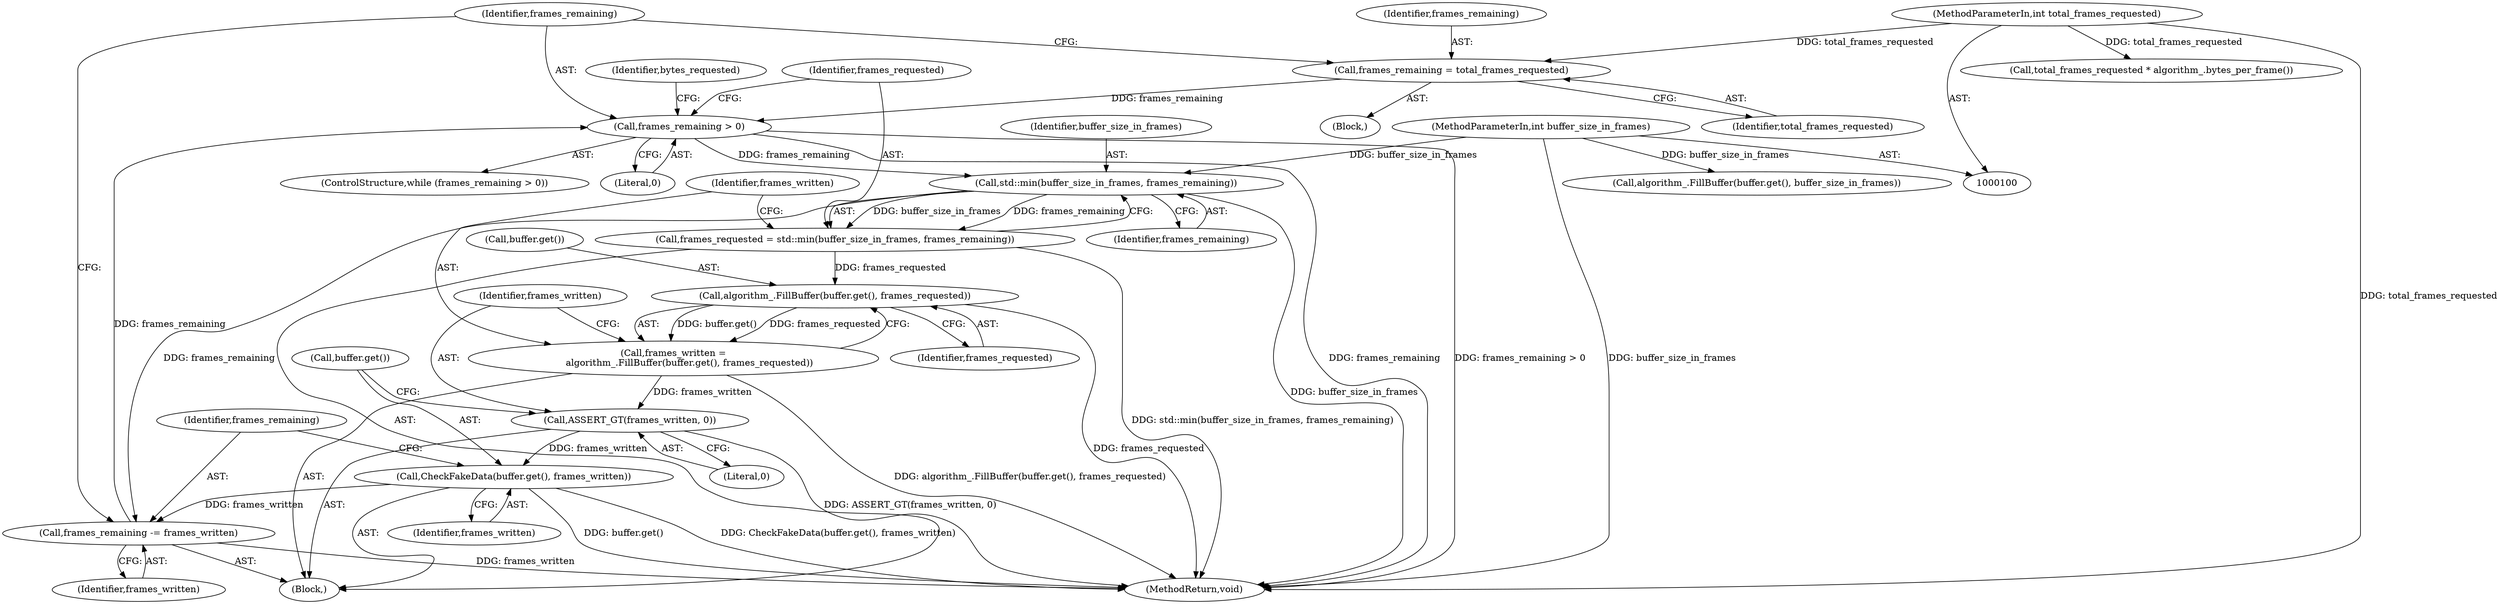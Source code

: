 digraph "0_Chrome_802ecdb9cee0d66fe546bdf24e98150f8f716ad8_8@API" {
"1000138" [label="(Call,frames_remaining > 0)"];
"1000134" [label="(Call,frames_remaining = total_frames_requested)"];
"1000103" [label="(MethodParameterIn,int total_frames_requested)"];
"1000160" [label="(Call,frames_remaining -= frames_written)"];
"1000157" [label="(Call,CheckFakeData(buffer.get(), frames_written))"];
"1000154" [label="(Call,ASSERT_GT(frames_written, 0))"];
"1000149" [label="(Call,frames_written =\n           algorithm_.FillBuffer(buffer.get(), frames_requested))"];
"1000151" [label="(Call,algorithm_.FillBuffer(buffer.get(), frames_requested))"];
"1000143" [label="(Call,frames_requested = std::min(buffer_size_in_frames, frames_remaining))"];
"1000145" [label="(Call,std::min(buffer_size_in_frames, frames_remaining))"];
"1000102" [label="(MethodParameterIn,int buffer_size_in_frames)"];
"1000138" [label="(Call,frames_remaining > 0)"];
"1000139" [label="(Identifier,frames_remaining)"];
"1000166" [label="(Call,total_frames_requested * algorithm_.bytes_per_frame())"];
"1000126" [label="(Call,algorithm_.FillBuffer(buffer.get(), buffer_size_in_frames))"];
"1000151" [label="(Call,algorithm_.FillBuffer(buffer.get(), frames_requested))"];
"1000137" [label="(ControlStructure,while (frames_remaining > 0))"];
"1000143" [label="(Call,frames_requested = std::min(buffer_size_in_frames, frames_remaining))"];
"1000157" [label="(Call,CheckFakeData(buffer.get(), frames_written))"];
"1000155" [label="(Identifier,frames_written)"];
"1000104" [label="(Block,)"];
"1000141" [label="(Block,)"];
"1000140" [label="(Literal,0)"];
"1000165" [label="(Identifier,bytes_requested)"];
"1000161" [label="(Identifier,frames_remaining)"];
"1000156" [label="(Literal,0)"];
"1000136" [label="(Identifier,total_frames_requested)"];
"1000138" [label="(Call,frames_remaining > 0)"];
"1000135" [label="(Identifier,frames_remaining)"];
"1000160" [label="(Call,frames_remaining -= frames_written)"];
"1000147" [label="(Identifier,frames_remaining)"];
"1000146" [label="(Identifier,buffer_size_in_frames)"];
"1000153" [label="(Identifier,frames_requested)"];
"1000159" [label="(Identifier,frames_written)"];
"1000162" [label="(Identifier,frames_written)"];
"1000103" [label="(MethodParameterIn,int total_frames_requested)"];
"1000102" [label="(MethodParameterIn,int buffer_size_in_frames)"];
"1000149" [label="(Call,frames_written =\n           algorithm_.FillBuffer(buffer.get(), frames_requested))"];
"1000154" [label="(Call,ASSERT_GT(frames_written, 0))"];
"1000134" [label="(Call,frames_remaining = total_frames_requested)"];
"1000152" [label="(Call,buffer.get())"];
"1000145" [label="(Call,std::min(buffer_size_in_frames, frames_remaining))"];
"1000150" [label="(Identifier,frames_written)"];
"1000158" [label="(Call,buffer.get())"];
"1000208" [label="(MethodReturn,void)"];
"1000144" [label="(Identifier,frames_requested)"];
"1000138" -> "1000137"  [label="AST: "];
"1000138" -> "1000140"  [label="CFG: "];
"1000139" -> "1000138"  [label="AST: "];
"1000140" -> "1000138"  [label="AST: "];
"1000144" -> "1000138"  [label="CFG: "];
"1000165" -> "1000138"  [label="CFG: "];
"1000138" -> "1000208"  [label="DDG: frames_remaining"];
"1000138" -> "1000208"  [label="DDG: frames_remaining > 0"];
"1000134" -> "1000138"  [label="DDG: frames_remaining"];
"1000160" -> "1000138"  [label="DDG: frames_remaining"];
"1000138" -> "1000145"  [label="DDG: frames_remaining"];
"1000134" -> "1000104"  [label="AST: "];
"1000134" -> "1000136"  [label="CFG: "];
"1000135" -> "1000134"  [label="AST: "];
"1000136" -> "1000134"  [label="AST: "];
"1000139" -> "1000134"  [label="CFG: "];
"1000103" -> "1000134"  [label="DDG: total_frames_requested"];
"1000103" -> "1000100"  [label="AST: "];
"1000103" -> "1000208"  [label="DDG: total_frames_requested"];
"1000103" -> "1000166"  [label="DDG: total_frames_requested"];
"1000160" -> "1000141"  [label="AST: "];
"1000160" -> "1000162"  [label="CFG: "];
"1000161" -> "1000160"  [label="AST: "];
"1000162" -> "1000160"  [label="AST: "];
"1000139" -> "1000160"  [label="CFG: "];
"1000160" -> "1000208"  [label="DDG: frames_written"];
"1000157" -> "1000160"  [label="DDG: frames_written"];
"1000145" -> "1000160"  [label="DDG: frames_remaining"];
"1000157" -> "1000141"  [label="AST: "];
"1000157" -> "1000159"  [label="CFG: "];
"1000158" -> "1000157"  [label="AST: "];
"1000159" -> "1000157"  [label="AST: "];
"1000161" -> "1000157"  [label="CFG: "];
"1000157" -> "1000208"  [label="DDG: CheckFakeData(buffer.get(), frames_written)"];
"1000157" -> "1000208"  [label="DDG: buffer.get()"];
"1000154" -> "1000157"  [label="DDG: frames_written"];
"1000154" -> "1000141"  [label="AST: "];
"1000154" -> "1000156"  [label="CFG: "];
"1000155" -> "1000154"  [label="AST: "];
"1000156" -> "1000154"  [label="AST: "];
"1000158" -> "1000154"  [label="CFG: "];
"1000154" -> "1000208"  [label="DDG: ASSERT_GT(frames_written, 0)"];
"1000149" -> "1000154"  [label="DDG: frames_written"];
"1000149" -> "1000141"  [label="AST: "];
"1000149" -> "1000151"  [label="CFG: "];
"1000150" -> "1000149"  [label="AST: "];
"1000151" -> "1000149"  [label="AST: "];
"1000155" -> "1000149"  [label="CFG: "];
"1000149" -> "1000208"  [label="DDG: algorithm_.FillBuffer(buffer.get(), frames_requested)"];
"1000151" -> "1000149"  [label="DDG: buffer.get()"];
"1000151" -> "1000149"  [label="DDG: frames_requested"];
"1000151" -> "1000153"  [label="CFG: "];
"1000152" -> "1000151"  [label="AST: "];
"1000153" -> "1000151"  [label="AST: "];
"1000151" -> "1000208"  [label="DDG: frames_requested"];
"1000143" -> "1000151"  [label="DDG: frames_requested"];
"1000143" -> "1000141"  [label="AST: "];
"1000143" -> "1000145"  [label="CFG: "];
"1000144" -> "1000143"  [label="AST: "];
"1000145" -> "1000143"  [label="AST: "];
"1000150" -> "1000143"  [label="CFG: "];
"1000143" -> "1000208"  [label="DDG: std::min(buffer_size_in_frames, frames_remaining)"];
"1000145" -> "1000143"  [label="DDG: buffer_size_in_frames"];
"1000145" -> "1000143"  [label="DDG: frames_remaining"];
"1000145" -> "1000147"  [label="CFG: "];
"1000146" -> "1000145"  [label="AST: "];
"1000147" -> "1000145"  [label="AST: "];
"1000145" -> "1000208"  [label="DDG: buffer_size_in_frames"];
"1000102" -> "1000145"  [label="DDG: buffer_size_in_frames"];
"1000102" -> "1000100"  [label="AST: "];
"1000102" -> "1000208"  [label="DDG: buffer_size_in_frames"];
"1000102" -> "1000126"  [label="DDG: buffer_size_in_frames"];
}
